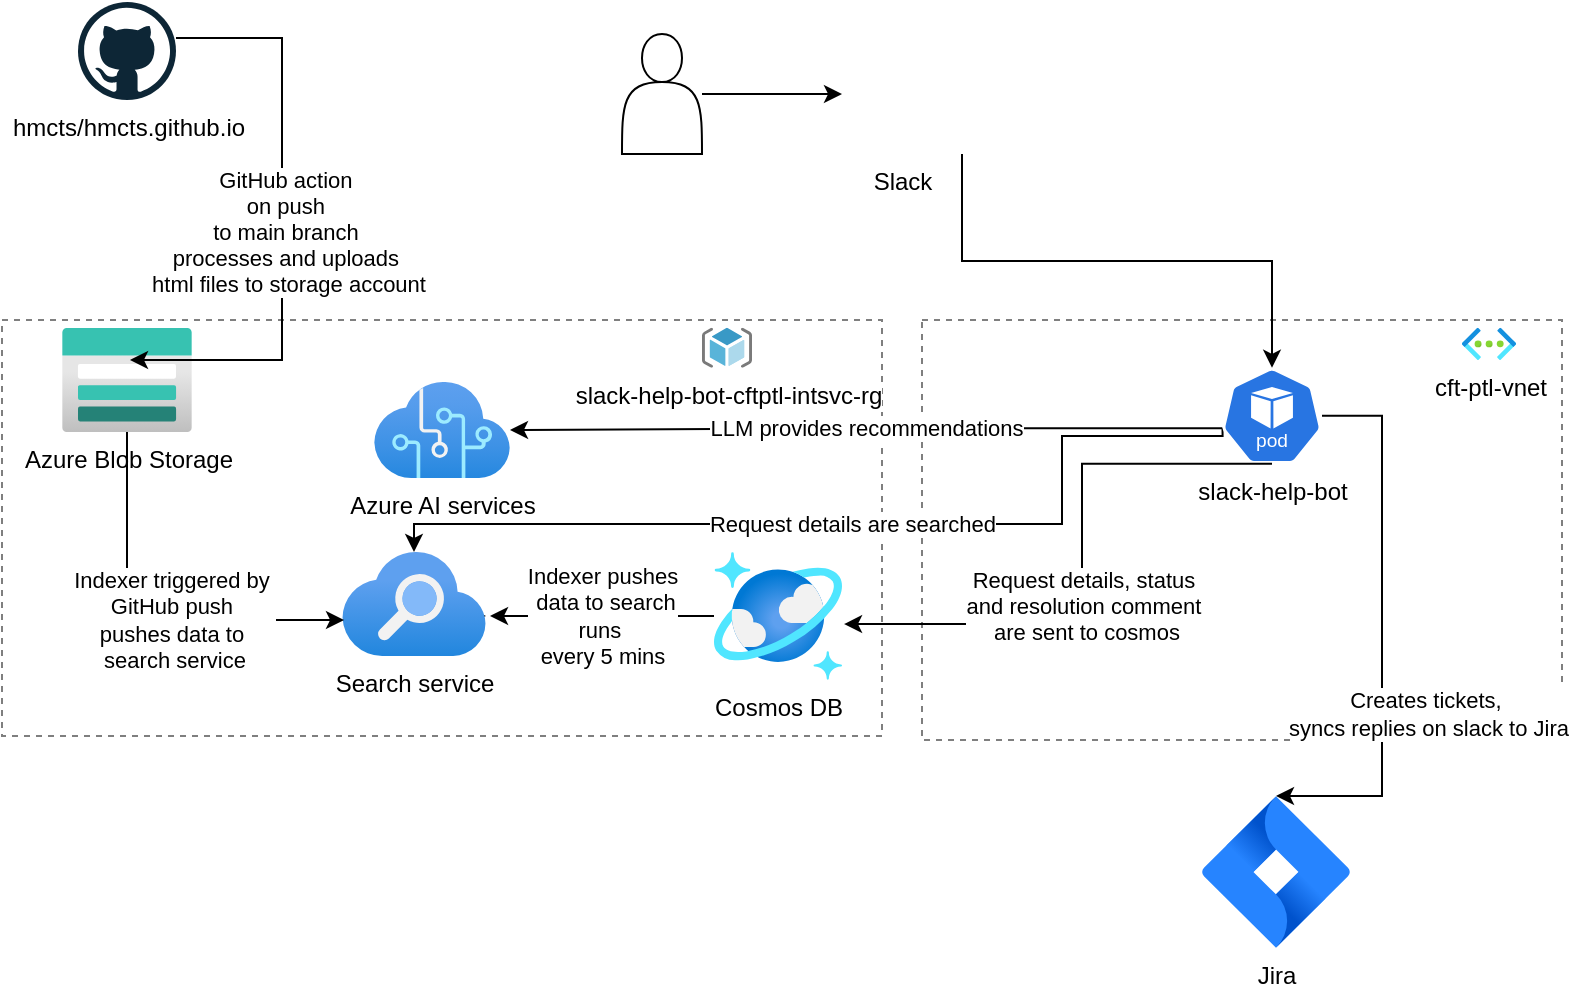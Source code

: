 <mxfile version="24.7.5">
  <diagram name="Page-1" id="-pVE57Bt_pnH7vG8Demb">
    <mxGraphModel dx="1434" dy="761" grid="1" gridSize="10" guides="1" tooltips="1" connect="1" arrows="1" fold="1" page="1" pageScale="1" pageWidth="827" pageHeight="1169" math="0" shadow="0">
      <root>
        <mxCell id="0" />
        <mxCell id="1" parent="0" />
        <mxCell id="L65ALpMX35vsWGfW_v-S-5" value="" style="verticalLabelPosition=bottom;verticalAlign=top;html=1;shape=mxgraph.basic.rect;fillColor2=none;strokeWidth=1;size=20;indent=5;opacity=50;dashed=1;fillColor=none;" parent="1" vertex="1">
          <mxGeometry x="20" y="179" width="440" height="208" as="geometry" />
        </mxCell>
        <mxCell id="L65ALpMX35vsWGfW_v-S-3" value="" style="verticalLabelPosition=bottom;verticalAlign=top;html=1;shape=mxgraph.basic.rect;fillColor2=none;strokeWidth=1;size=20;indent=5;opacity=50;dashed=1;fillColor=none;" parent="1" vertex="1">
          <mxGeometry x="480" y="179" width="320" height="210" as="geometry" />
        </mxCell>
        <mxCell id="15RQkihwStsCBtjFr9uh-1" value="Slack" style="shape=image;html=1;verticalAlign=top;verticalLabelPosition=bottom;labelBackgroundColor=#ffffff;imageAspect=0;aspect=fixed;image=https://cdn2.iconfinder.com/data/icons/social-media-2285/512/1_Slack_colored_svg-128.png" parent="1" vertex="1">
          <mxGeometry x="440" y="36" width="60" height="60" as="geometry" />
        </mxCell>
        <mxCell id="L65ALpMX35vsWGfW_v-S-6" style="edgeStyle=orthogonalEdgeStyle;rounded=0;orthogonalLoop=1;jettySize=auto;html=1;entryX=0;entryY=0.5;entryDx=0;entryDy=0;" parent="1" source="15RQkihwStsCBtjFr9uh-2" target="15RQkihwStsCBtjFr9uh-1" edge="1">
          <mxGeometry relative="1" as="geometry" />
        </mxCell>
        <mxCell id="15RQkihwStsCBtjFr9uh-2" value="" style="shape=actor;whiteSpace=wrap;html=1;" parent="1" vertex="1">
          <mxGeometry x="330" y="36" width="40" height="60" as="geometry" />
        </mxCell>
        <mxCell id="15RQkihwStsCBtjFr9uh-3" value="Azure AI services" style="image;aspect=fixed;html=1;points=[];align=center;fontSize=12;image=img/lib/azure2/ai_machine_learning/Cognitive_Services.svg;" parent="1" vertex="1">
          <mxGeometry x="206" y="210" width="68" height="48" as="geometry" />
        </mxCell>
        <mxCell id="L65ALpMX35vsWGfW_v-S-12" style="edgeStyle=orthogonalEdgeStyle;rounded=0;orthogonalLoop=1;jettySize=auto;html=1;exitX=0.986;exitY=0.615;exitDx=0;exitDy=0;exitPerimeter=0;entryX=1;entryY=0.615;entryDx=0;entryDy=0;entryPerimeter=0;" parent="1" source="15RQkihwStsCBtjFr9uh-4" target="15RQkihwStsCBtjFr9uh-4" edge="1">
          <mxGeometry relative="1" as="geometry">
            <Array as="points" />
          </mxGeometry>
        </mxCell>
        <mxCell id="15RQkihwStsCBtjFr9uh-4" value="Search service" style="image;aspect=fixed;html=1;points=[];align=center;fontSize=12;image=img/lib/azure2/app_services/Search_Services.svg;" parent="1" vertex="1">
          <mxGeometry x="190" y="295" width="72" height="52" as="geometry" />
        </mxCell>
        <mxCell id="L65ALpMX35vsWGfW_v-S-8" value="Request details are searched" style="edgeStyle=orthogonalEdgeStyle;rounded=0;orthogonalLoop=1;jettySize=auto;html=1;exitX=0.005;exitY=0.63;exitDx=0;exitDy=0;exitPerimeter=0;" parent="1" source="L65ALpMX35vsWGfW_v-S-1" target="15RQkihwStsCBtjFr9uh-4" edge="1">
          <mxGeometry relative="1" as="geometry">
            <Array as="points">
              <mxPoint x="630" y="237" />
              <mxPoint x="550" y="237" />
              <mxPoint x="550" y="281" />
              <mxPoint x="226" y="281" />
            </Array>
          </mxGeometry>
        </mxCell>
        <mxCell id="28kTbqCVLKl98SveU9_l-6" value="LLM provides recommendations" style="edgeStyle=orthogonalEdgeStyle;rounded=0;orthogonalLoop=1;jettySize=auto;html=1;exitX=0.005;exitY=0.63;exitDx=0;exitDy=0;exitPerimeter=0;" edge="1" parent="1" source="L65ALpMX35vsWGfW_v-S-1" target="15RQkihwStsCBtjFr9uh-3">
          <mxGeometry relative="1" as="geometry" />
        </mxCell>
        <mxCell id="L65ALpMX35vsWGfW_v-S-1" value="slack-help-bot" style="aspect=fixed;sketch=0;html=1;dashed=0;whitespace=wrap;verticalLabelPosition=bottom;verticalAlign=top;fillColor=#2875E2;strokeColor=#ffffff;points=[[0.005,0.63,0],[0.1,0.2,0],[0.9,0.2,0],[0.5,0,0],[0.995,0.63,0],[0.72,0.99,0],[0.5,1,0],[0.28,0.99,0]];shape=mxgraph.kubernetes.icon2;kubernetesLabel=1;prIcon=pod" parent="1" vertex="1">
          <mxGeometry x="630" y="202.88" width="50" height="48" as="geometry" />
        </mxCell>
        <mxCell id="L65ALpMX35vsWGfW_v-S-2" value="cft-ptl-vnet" style="image;aspect=fixed;html=1;points=[];align=center;fontSize=12;image=img/lib/azure2/networking/Virtual_Networks.svg;" parent="1" vertex="1">
          <mxGeometry x="750" y="182.88" width="27" height="16.12" as="geometry" />
        </mxCell>
        <mxCell id="L65ALpMX35vsWGfW_v-S-4" value="slack-help-bot-cftptl-intsvc-rg" style="image;sketch=0;aspect=fixed;html=1;points=[];align=center;fontSize=12;image=img/lib/mscae/ResourceGroup.svg;" parent="1" vertex="1">
          <mxGeometry x="370" y="182.88" width="25" height="20" as="geometry" />
        </mxCell>
        <mxCell id="L65ALpMX35vsWGfW_v-S-7" style="edgeStyle=orthogonalEdgeStyle;rounded=0;orthogonalLoop=1;jettySize=auto;html=1;exitX=1;exitY=1;exitDx=0;exitDy=0;entryX=0.5;entryY=0;entryDx=0;entryDy=0;entryPerimeter=0;" parent="1" source="15RQkihwStsCBtjFr9uh-1" target="L65ALpMX35vsWGfW_v-S-1" edge="1">
          <mxGeometry relative="1" as="geometry" />
        </mxCell>
        <mxCell id="L65ALpMX35vsWGfW_v-S-10" value="Cosmos DB" style="image;aspect=fixed;html=1;points=[];align=center;fontSize=12;image=img/lib/azure2/databases/Azure_Cosmos_DB.svg;" parent="1" vertex="1">
          <mxGeometry x="376" y="295" width="64" height="64" as="geometry" />
        </mxCell>
        <mxCell id="L65ALpMX35vsWGfW_v-S-11" style="edgeStyle=orthogonalEdgeStyle;rounded=0;orthogonalLoop=1;jettySize=auto;html=1;exitX=0.5;exitY=1;exitDx=0;exitDy=0;exitPerimeter=0;entryX=1.016;entryY=0.563;entryDx=0;entryDy=0;entryPerimeter=0;" parent="1" source="L65ALpMX35vsWGfW_v-S-1" target="L65ALpMX35vsWGfW_v-S-10" edge="1">
          <mxGeometry relative="1" as="geometry">
            <Array as="points">
              <mxPoint x="560" y="251" />
              <mxPoint x="560" y="331" />
            </Array>
          </mxGeometry>
        </mxCell>
        <mxCell id="L65ALpMX35vsWGfW_v-S-16" value="Request details, status&amp;nbsp;&lt;div&gt;and resolution comment&amp;nbsp;&lt;/div&gt;&lt;div&gt;are sent to cosmos&lt;/div&gt;" style="edgeLabel;html=1;align=center;verticalAlign=middle;resizable=0;points=[];" parent="L65ALpMX35vsWGfW_v-S-11" vertex="1" connectable="0">
          <mxGeometry x="-0.14" y="2" relative="1" as="geometry">
            <mxPoint y="39" as="offset" />
          </mxGeometry>
        </mxCell>
        <mxCell id="L65ALpMX35vsWGfW_v-S-13" value="Jira" style="image;html=1;image=img/lib/atlassian/Jira_Software_Logo.svg;" parent="1" vertex="1">
          <mxGeometry x="620" y="417" width="74" height="76" as="geometry" />
        </mxCell>
        <mxCell id="L65ALpMX35vsWGfW_v-S-14" style="edgeStyle=orthogonalEdgeStyle;rounded=0;orthogonalLoop=1;jettySize=auto;html=1;entryX=0.5;entryY=0;entryDx=0;entryDy=0;" parent="1" source="L65ALpMX35vsWGfW_v-S-1" target="L65ALpMX35vsWGfW_v-S-13" edge="1">
          <mxGeometry relative="1" as="geometry">
            <Array as="points">
              <mxPoint x="710" y="226.88" />
              <mxPoint x="710" y="417" />
            </Array>
          </mxGeometry>
        </mxCell>
        <mxCell id="L65ALpMX35vsWGfW_v-S-15" value="Creates tickets,&amp;nbsp;&lt;div&gt;syncs replies on slack to Jira&lt;/div&gt;" style="edgeLabel;html=1;align=center;verticalAlign=middle;resizable=0;points=[]" parent="L65ALpMX35vsWGfW_v-S-14" vertex="1" connectable="0">
          <mxGeometry x="0.055" y="-3" relative="1" as="geometry">
            <mxPoint x="26" y="35" as="offset" />
          </mxGeometry>
        </mxCell>
        <mxCell id="28kTbqCVLKl98SveU9_l-1" value="hmcts/hmcts.github.io" style="dashed=0;outlineConnect=0;html=1;align=center;labelPosition=center;verticalLabelPosition=bottom;verticalAlign=top;shape=mxgraph.weblogos.github" vertex="1" parent="1">
          <mxGeometry x="58" y="20" width="49" height="49" as="geometry" />
        </mxCell>
        <mxCell id="28kTbqCVLKl98SveU9_l-2" value="Azure Blob Storage" style="image;aspect=fixed;html=1;points=[];align=center;fontSize=12;image=img/lib/azure2/storage/Storage_Accounts.svg;" vertex="1" parent="1">
          <mxGeometry x="50" y="183" width="65" height="52" as="geometry" />
        </mxCell>
        <mxCell id="28kTbqCVLKl98SveU9_l-3" style="edgeStyle=orthogonalEdgeStyle;rounded=0;orthogonalLoop=1;jettySize=auto;html=1;entryX=0.523;entryY=0.058;entryDx=0;entryDy=0;entryPerimeter=0;" edge="1" parent="1">
          <mxGeometry relative="1" as="geometry">
            <mxPoint x="107" y="37.98" as="sourcePoint" />
            <mxPoint x="83.995" y="198.996" as="targetPoint" />
            <Array as="points">
              <mxPoint x="160" y="37.98" />
              <mxPoint x="160" y="198.98" />
            </Array>
          </mxGeometry>
        </mxCell>
        <mxCell id="28kTbqCVLKl98SveU9_l-4" value="GitHub action&amp;nbsp;&lt;div&gt;on push&amp;nbsp;&lt;div&gt;to main branch&amp;nbsp;&lt;div&gt;processes and uploads&amp;nbsp;&lt;/div&gt;&lt;div&gt;html files to storage account&lt;/div&gt;&lt;/div&gt;&lt;/div&gt;" style="edgeLabel;html=1;align=center;verticalAlign=middle;resizable=0;points=[];" vertex="1" connectable="0" parent="28kTbqCVLKl98SveU9_l-3">
          <mxGeometry x="0.229" y="3" relative="1" as="geometry">
            <mxPoint y="-28" as="offset" />
          </mxGeometry>
        </mxCell>
        <mxCell id="28kTbqCVLKl98SveU9_l-7" style="edgeStyle=orthogonalEdgeStyle;rounded=0;orthogonalLoop=1;jettySize=auto;html=1;entryX=0.014;entryY=0.654;entryDx=0;entryDy=0;entryPerimeter=0;" edge="1" parent="1" source="28kTbqCVLKl98SveU9_l-2" target="15RQkihwStsCBtjFr9uh-4">
          <mxGeometry relative="1" as="geometry">
            <Array as="points">
              <mxPoint x="83" y="330" />
              <mxPoint x="153" y="330" />
              <mxPoint x="153" y="329" />
            </Array>
          </mxGeometry>
        </mxCell>
        <mxCell id="28kTbqCVLKl98SveU9_l-8" value="Indexer triggered by&amp;nbsp;&lt;div&gt;GitHub push&amp;nbsp;&lt;/div&gt;&lt;div&gt;pushes data to&amp;nbsp;&lt;/div&gt;&lt;div&gt;search service&lt;/div&gt;" style="edgeLabel;html=1;align=center;verticalAlign=middle;resizable=0;points=[];" vertex="1" connectable="0" parent="28kTbqCVLKl98SveU9_l-7">
          <mxGeometry x="0.158" y="2" relative="1" as="geometry">
            <mxPoint y="1" as="offset" />
          </mxGeometry>
        </mxCell>
        <mxCell id="28kTbqCVLKl98SveU9_l-9" style="edgeStyle=orthogonalEdgeStyle;rounded=0;orthogonalLoop=1;jettySize=auto;html=1;entryX=1.028;entryY=0.615;entryDx=0;entryDy=0;entryPerimeter=0;" edge="1" parent="1" source="L65ALpMX35vsWGfW_v-S-10" target="15RQkihwStsCBtjFr9uh-4">
          <mxGeometry relative="1" as="geometry" />
        </mxCell>
        <mxCell id="28kTbqCVLKl98SveU9_l-10" value="Indexer pushes&lt;div&gt;&amp;nbsp;data to search&lt;/div&gt;&lt;div&gt;runs&amp;nbsp;&lt;/div&gt;&lt;div&gt;every 5 mins&lt;/div&gt;" style="edgeLabel;html=1;align=center;verticalAlign=middle;resizable=0;points=[];" vertex="1" connectable="0" parent="28kTbqCVLKl98SveU9_l-9">
          <mxGeometry x="0.304" y="2" relative="1" as="geometry">
            <mxPoint x="17" y="-2" as="offset" />
          </mxGeometry>
        </mxCell>
      </root>
    </mxGraphModel>
  </diagram>
</mxfile>
